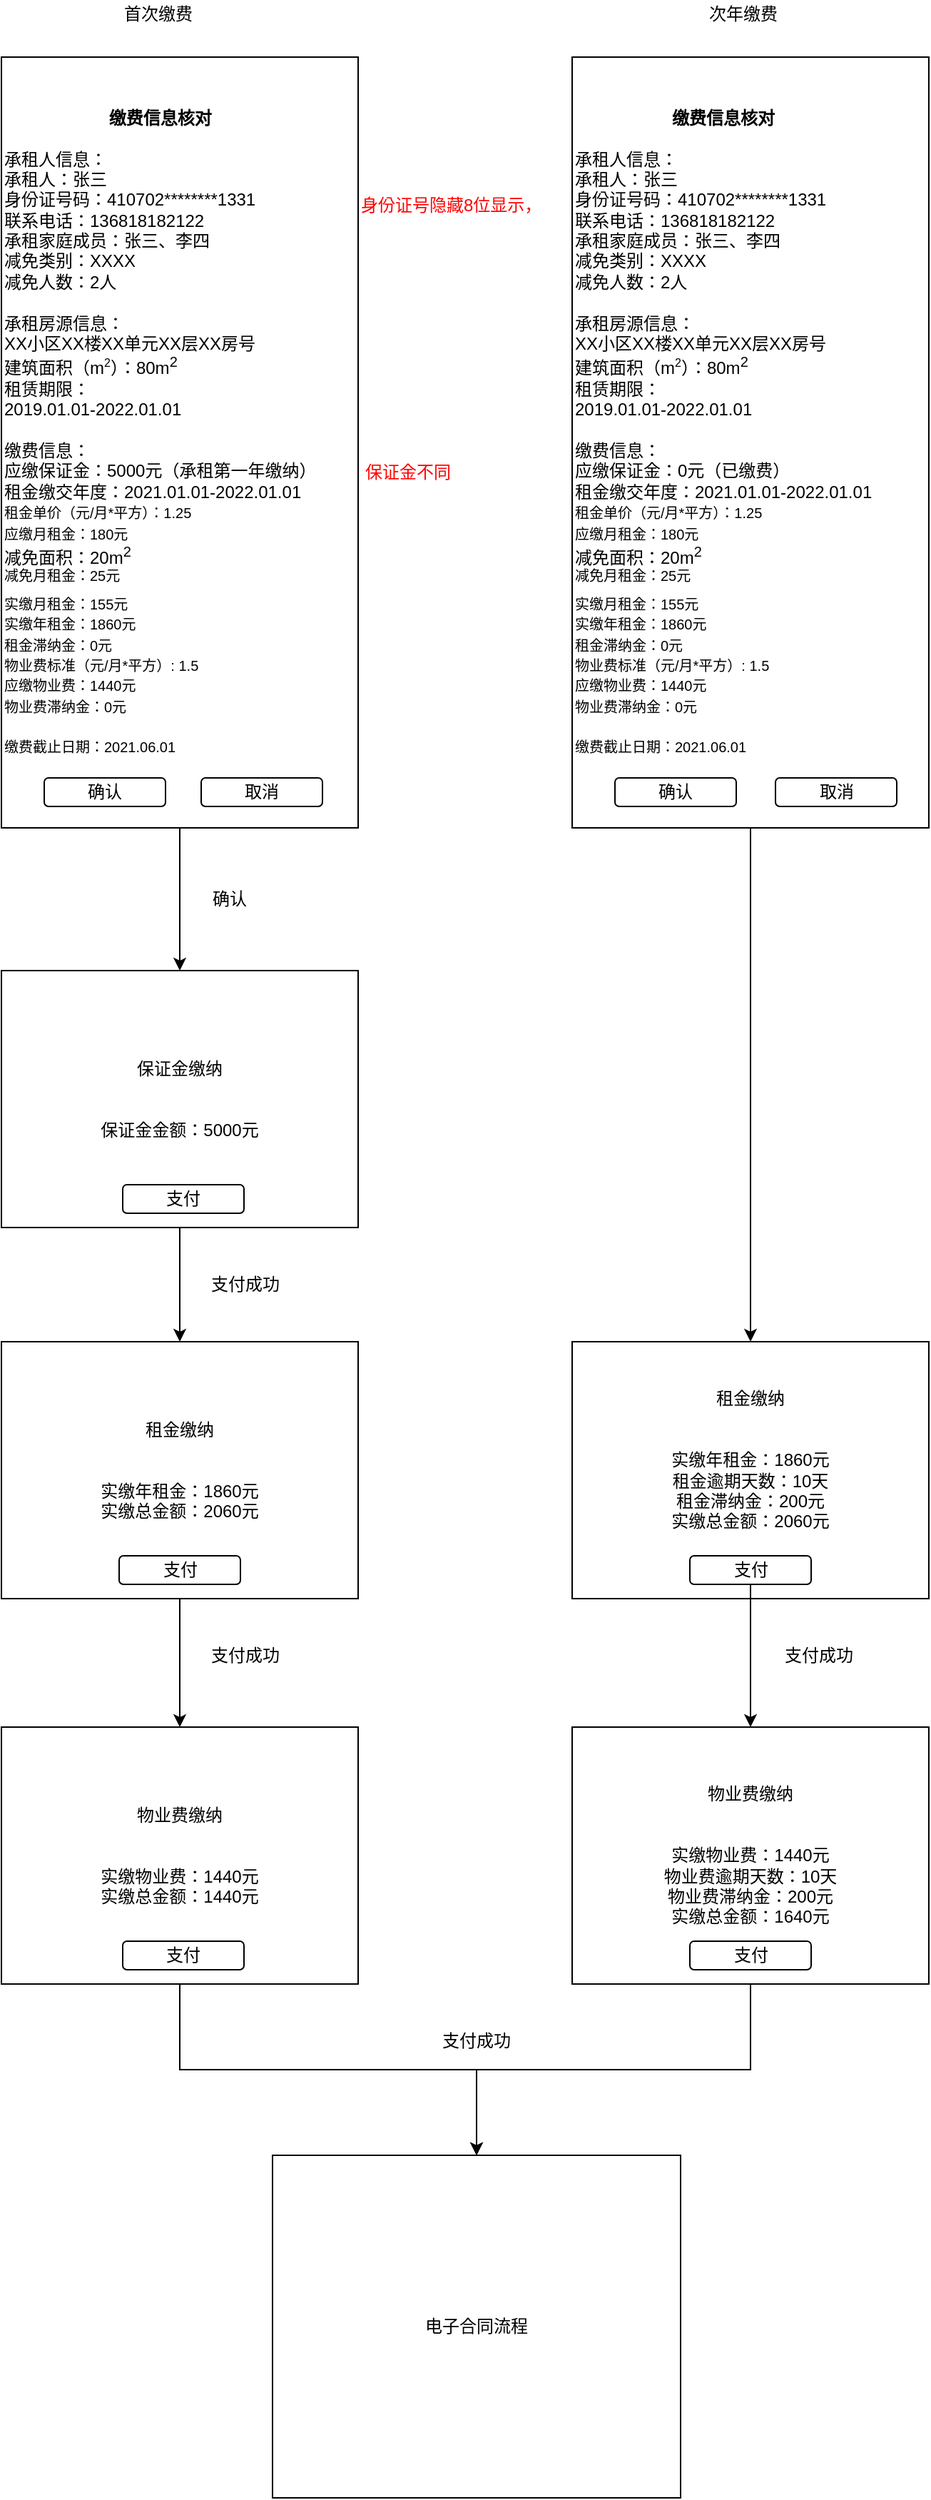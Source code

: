 <mxfile version="14.6.12" type="github">
  <diagram id="SXcjKoBFVdFMy-o0M5Em" name="Page-1">
    <mxGraphModel dx="1186" dy="740" grid="1" gridSize="10" guides="1" tooltips="1" connect="1" arrows="1" fold="1" page="1" pageScale="1" pageWidth="827" pageHeight="1169" math="0" shadow="0">
      <root>
        <mxCell id="0" />
        <mxCell id="1" parent="0" />
        <mxCell id="PC2PQDanWNCWB4JbsfnV-12" style="edgeStyle=orthogonalEdgeStyle;rounded=0;orthogonalLoop=1;jettySize=auto;html=1;exitX=0.5;exitY=1;exitDx=0;exitDy=0;" parent="1" source="PC2PQDanWNCWB4JbsfnV-1" edge="1" target="PC2PQDanWNCWB4JbsfnV-14">
          <mxGeometry relative="1" as="geometry">
            <mxPoint x="400" y="690" as="targetPoint" />
          </mxGeometry>
        </mxCell>
        <mxCell id="PC2PQDanWNCWB4JbsfnV-1" value="&lt;div style=&quot;text-align: center&quot;&gt;&lt;span&gt;&lt;b&gt;缴费信息核对&lt;/b&gt;&lt;/span&gt;&lt;/div&gt;&lt;br&gt;承租人信息：&lt;br&gt;承租人：张三&lt;br&gt;身份证号码：410702********1331&lt;br&gt;&lt;div&gt;联系电话：136818182122&lt;/div&gt;&lt;div&gt;承租家庭成员：张三、李四&lt;/div&gt;&lt;div&gt;减免类别：XXXX&lt;/div&gt;&lt;div&gt;减免人数：2人&lt;/div&gt;&lt;div&gt;&lt;br&gt;&lt;/div&gt;&lt;div&gt;承租房源信息：&lt;/div&gt;&lt;div&gt;XX小区XX楼XX单元XX层XX房号&lt;/div&gt;&lt;div&gt;建筑面积（m&lt;sup&gt;&lt;font style=&quot;font-size: 8px&quot;&gt;2&lt;/font&gt;&lt;/sup&gt;）：80m&lt;sup&gt;2&lt;/sup&gt;&lt;/div&gt;&lt;div&gt;租赁期限：&lt;/div&gt;&lt;div&gt;2019.01.01-2022.01.01&lt;/div&gt;&lt;div&gt;&lt;br&gt;&lt;/div&gt;&lt;div&gt;缴费信息：&lt;/div&gt;&lt;div&gt;应缴保证金：5000元（承租第一年缴纳）&lt;/div&gt;&lt;div&gt;租金缴交年度：2021.01.01-2022.01.01&lt;/div&gt;&lt;div&gt;&lt;span style=&quot;font-size: 10px&quot;&gt;租金单价（元/月*平方）：1.25&lt;/span&gt;&lt;/div&gt;&lt;div&gt;&lt;span style=&quot;font-size: 10px&quot;&gt;应缴月租金：180元&lt;/span&gt;&lt;/div&gt;&lt;div&gt;减免面积：20m&lt;sup&gt;2&lt;/sup&gt;&lt;/div&gt;&lt;div&gt;&lt;sup&gt;减免月租金：25元&lt;/sup&gt;&lt;/div&gt;&lt;div&gt;&lt;span style=&quot;font-size: 10px&quot;&gt;实缴月租金：155元&lt;/span&gt;&lt;/div&gt;&lt;div&gt;&lt;span style=&quot;font-size: 10px&quot;&gt;实缴年租金：1860元&lt;/span&gt;&lt;/div&gt;&lt;div&gt;&lt;span style=&quot;font-size: 10px&quot;&gt;租金滞纳金：0元&lt;/span&gt;&lt;/div&gt;&lt;div&gt;&lt;span style=&quot;font-size: 10px&quot;&gt;物业费标准（元/月*平方）: 1.5&lt;/span&gt;&lt;/div&gt;&lt;div&gt;&lt;span style=&quot;font-size: 10px&quot;&gt;应缴物业费：1440元&lt;/span&gt;&lt;/div&gt;&lt;div&gt;&lt;span style=&quot;font-size: 10px&quot;&gt;物业费滞纳金：0元&lt;/span&gt;&lt;/div&gt;&lt;div&gt;&lt;span style=&quot;font-size: 10px&quot;&gt;&lt;br&gt;&lt;/span&gt;&lt;/div&gt;&lt;div&gt;&lt;span style=&quot;font-size: 10px&quot;&gt;缴费截止日期：2021.06.01&lt;/span&gt;&lt;/div&gt;&lt;div&gt;&lt;br&gt;&lt;/div&gt;" style="rounded=0;whiteSpace=wrap;html=1;align=left;" parent="1" vertex="1">
          <mxGeometry x="100" y="80" width="250" height="540" as="geometry" />
        </mxCell>
        <mxCell id="PC2PQDanWNCWB4JbsfnV-2" value="&lt;h1&gt;&lt;font style=&quot;font-size: 12px ; font-weight: normal&quot; color=&quot;#ff0000&quot;&gt;身份证号隐藏8位显示，&lt;/font&gt;&lt;/h1&gt;" style="text;html=1;strokeColor=none;fillColor=none;spacing=5;spacingTop=-20;whiteSpace=wrap;overflow=hidden;rounded=0;" parent="1" vertex="1">
          <mxGeometry x="347" y="160" width="190" height="40" as="geometry" />
        </mxCell>
        <mxCell id="PC2PQDanWNCWB4JbsfnV-8" value="首次缴费" style="text;html=1;strokeColor=none;fillColor=none;align=center;verticalAlign=middle;whiteSpace=wrap;rounded=0;" parent="1" vertex="1">
          <mxGeometry x="140" y="40" width="140" height="20" as="geometry" />
        </mxCell>
        <mxCell id="PC2PQDanWNCWB4JbsfnV-10" value="次年缴费" style="text;html=1;strokeColor=none;fillColor=none;align=center;verticalAlign=middle;whiteSpace=wrap;rounded=0;" parent="1" vertex="1">
          <mxGeometry x="550" y="40" width="140" height="20" as="geometry" />
        </mxCell>
        <mxCell id="cfQISFHKaqoTKypXr1KS-15" style="edgeStyle=orthogonalEdgeStyle;rounded=0;orthogonalLoop=1;jettySize=auto;html=1;exitX=0.5;exitY=1;exitDx=0;exitDy=0;entryX=0.5;entryY=0;entryDx=0;entryDy=0;" edge="1" parent="1" source="PC2PQDanWNCWB4JbsfnV-14" target="cfQISFHKaqoTKypXr1KS-11">
          <mxGeometry relative="1" as="geometry" />
        </mxCell>
        <mxCell id="PC2PQDanWNCWB4JbsfnV-14" value="保证金缴纳&lt;br&gt;&lt;br&gt;&lt;br&gt;保证金金额：5000元" style="rounded=0;whiteSpace=wrap;html=1;" parent="1" vertex="1">
          <mxGeometry x="100" y="720" width="250" height="180" as="geometry" />
        </mxCell>
        <mxCell id="PC2PQDanWNCWB4JbsfnV-15" value="&lt;h1&gt;&lt;font color=&quot;#ff0000&quot;&gt;&lt;span style=&quot;font-size: 12px ; font-weight: 400&quot;&gt;保证金不同&lt;/span&gt;&lt;/font&gt;&lt;/h1&gt;" style="text;html=1;strokeColor=none;fillColor=none;spacing=5;spacingTop=-20;whiteSpace=wrap;overflow=hidden;rounded=0;" parent="1" vertex="1">
          <mxGeometry x="350" y="347" width="190" height="40" as="geometry" />
        </mxCell>
        <mxCell id="cfQISFHKaqoTKypXr1KS-3" value="确认" style="text;html=1;strokeColor=none;fillColor=none;align=center;verticalAlign=middle;whiteSpace=wrap;rounded=0;" vertex="1" parent="1">
          <mxGeometry x="240" y="660" width="40" height="20" as="geometry" />
        </mxCell>
        <mxCell id="cfQISFHKaqoTKypXr1KS-4" value="支付" style="rounded=1;whiteSpace=wrap;html=1;" vertex="1" parent="1">
          <mxGeometry x="185" y="870" width="85" height="20" as="geometry" />
        </mxCell>
        <mxCell id="cfQISFHKaqoTKypXr1KS-16" style="edgeStyle=orthogonalEdgeStyle;rounded=0;orthogonalLoop=1;jettySize=auto;html=1;exitX=0.5;exitY=1;exitDx=0;exitDy=0;entryX=0.5;entryY=0;entryDx=0;entryDy=0;" edge="1" parent="1" source="cfQISFHKaqoTKypXr1KS-6" target="cfQISFHKaqoTKypXr1KS-12">
          <mxGeometry relative="1" as="geometry" />
        </mxCell>
        <mxCell id="cfQISFHKaqoTKypXr1KS-6" value="&lt;div style=&quot;text-align: center&quot;&gt;&lt;span&gt;&lt;b&gt;缴费信息核对&lt;/b&gt;&lt;/span&gt;&lt;/div&gt;&lt;br&gt;承租人信息：&lt;br&gt;承租人：张三&lt;br&gt;身份证号码：410702********1331&lt;br&gt;&lt;div&gt;联系电话：136818182122&lt;/div&gt;&lt;div&gt;承租家庭成员：张三、李四&lt;/div&gt;&lt;div&gt;减免类别：XXXX&lt;/div&gt;&lt;div&gt;减免人数：2人&lt;/div&gt;&lt;div&gt;&lt;br&gt;&lt;/div&gt;&lt;div&gt;承租房源信息：&lt;/div&gt;&lt;div&gt;XX小区XX楼XX单元XX层XX房号&lt;/div&gt;&lt;div&gt;建筑面积（m&lt;sup&gt;&lt;font style=&quot;font-size: 8px&quot;&gt;2&lt;/font&gt;&lt;/sup&gt;）：80m&lt;sup&gt;2&lt;/sup&gt;&lt;/div&gt;&lt;div&gt;租赁期限：&lt;/div&gt;&lt;div&gt;2019.01.01-2022.01.01&lt;/div&gt;&lt;div&gt;&lt;br&gt;&lt;/div&gt;&lt;div&gt;缴费信息：&lt;/div&gt;&lt;div&gt;应缴保证金：0元（已缴费）&lt;/div&gt;&lt;div&gt;租金缴交年度：2021.01.01-2022.01.01&lt;/div&gt;&lt;div&gt;&lt;span style=&quot;font-size: 10px&quot;&gt;租金单价（元/月*平方）：1.25&lt;/span&gt;&lt;/div&gt;&lt;div&gt;&lt;span style=&quot;font-size: 10px&quot;&gt;应缴月租金：180元&lt;/span&gt;&lt;/div&gt;&lt;div&gt;减免面积：20m&lt;sup&gt;2&lt;/sup&gt;&lt;/div&gt;&lt;div&gt;&lt;sup&gt;减免月租金：25元&lt;/sup&gt;&lt;/div&gt;&lt;div&gt;&lt;span style=&quot;font-size: 10px&quot;&gt;实缴月租金：155元&lt;/span&gt;&lt;/div&gt;&lt;div&gt;&lt;span style=&quot;font-size: 10px&quot;&gt;实缴年租金：1860元&lt;/span&gt;&lt;/div&gt;&lt;div&gt;&lt;span style=&quot;font-size: 10px&quot;&gt;租金滞纳金：0元&lt;/span&gt;&lt;/div&gt;&lt;div&gt;&lt;span style=&quot;font-size: 10px&quot;&gt;物业费标准（元/月*平方）: 1.5&lt;/span&gt;&lt;/div&gt;&lt;div&gt;&lt;span style=&quot;font-size: 10px&quot;&gt;应缴物业费：1440元&lt;/span&gt;&lt;/div&gt;&lt;div&gt;&lt;span style=&quot;font-size: 10px&quot;&gt;物业费滞纳金：0元&lt;/span&gt;&lt;/div&gt;&lt;div&gt;&lt;span style=&quot;font-size: 10px&quot;&gt;&lt;br&gt;&lt;/span&gt;&lt;/div&gt;&lt;div&gt;&lt;span style=&quot;font-size: 10px&quot;&gt;缴费截止日期：2021.06.01&lt;/span&gt;&lt;/div&gt;&lt;div&gt;&lt;br&gt;&lt;/div&gt;" style="rounded=0;whiteSpace=wrap;html=1;align=left;" vertex="1" parent="1">
          <mxGeometry x="500" y="80" width="250" height="540" as="geometry" />
        </mxCell>
        <mxCell id="cfQISFHKaqoTKypXr1KS-7" value="确认" style="rounded=1;whiteSpace=wrap;html=1;" vertex="1" parent="1">
          <mxGeometry x="130" y="585" width="85" height="20" as="geometry" />
        </mxCell>
        <mxCell id="cfQISFHKaqoTKypXr1KS-8" value="取消" style="rounded=1;whiteSpace=wrap;html=1;" vertex="1" parent="1">
          <mxGeometry x="240" y="585" width="85" height="20" as="geometry" />
        </mxCell>
        <mxCell id="cfQISFHKaqoTKypXr1KS-9" value="确认" style="rounded=1;whiteSpace=wrap;html=1;" vertex="1" parent="1">
          <mxGeometry x="530" y="585" width="85" height="20" as="geometry" />
        </mxCell>
        <mxCell id="cfQISFHKaqoTKypXr1KS-10" value="取消" style="rounded=1;whiteSpace=wrap;html=1;" vertex="1" parent="1">
          <mxGeometry x="642.5" y="585" width="85" height="20" as="geometry" />
        </mxCell>
        <mxCell id="cfQISFHKaqoTKypXr1KS-19" style="edgeStyle=orthogonalEdgeStyle;rounded=0;orthogonalLoop=1;jettySize=auto;html=1;exitX=0.5;exitY=1;exitDx=0;exitDy=0;entryX=0.5;entryY=0;entryDx=0;entryDy=0;" edge="1" parent="1" source="cfQISFHKaqoTKypXr1KS-11" target="cfQISFHKaqoTKypXr1KS-18">
          <mxGeometry relative="1" as="geometry" />
        </mxCell>
        <mxCell id="cfQISFHKaqoTKypXr1KS-11" value="租金缴纳&lt;br&gt;&lt;br&gt;&lt;br&gt;实缴年租金：1860元&lt;br&gt;实缴总金额：2060元" style="rounded=0;whiteSpace=wrap;html=1;" vertex="1" parent="1">
          <mxGeometry x="100" y="980" width="250" height="180" as="geometry" />
        </mxCell>
        <mxCell id="cfQISFHKaqoTKypXr1KS-12" value="租金缴纳&lt;br&gt;&lt;br&gt;&lt;br&gt;实缴年租金：1860元&lt;br&gt;租金逾期天数：10天&lt;br&gt;租金滞纳金：200元&lt;br&gt;实缴总金额：2060元&lt;br&gt;&lt;br&gt;" style="rounded=0;whiteSpace=wrap;html=1;" vertex="1" parent="1">
          <mxGeometry x="500" y="980" width="250" height="180" as="geometry" />
        </mxCell>
        <mxCell id="cfQISFHKaqoTKypXr1KS-26" style="edgeStyle=orthogonalEdgeStyle;rounded=0;orthogonalLoop=1;jettySize=auto;html=1;entryX=0.5;entryY=0;entryDx=0;entryDy=0;" edge="1" parent="1" source="cfQISFHKaqoTKypXr1KS-13" target="cfQISFHKaqoTKypXr1KS-24">
          <mxGeometry relative="1" as="geometry" />
        </mxCell>
        <mxCell id="cfQISFHKaqoTKypXr1KS-13" value="支付" style="rounded=1;whiteSpace=wrap;html=1;" vertex="1" parent="1">
          <mxGeometry x="582.5" y="1130" width="85" height="20" as="geometry" />
        </mxCell>
        <mxCell id="cfQISFHKaqoTKypXr1KS-14" value="支付" style="rounded=1;whiteSpace=wrap;html=1;" vertex="1" parent="1">
          <mxGeometry x="182.5" y="1130" width="85" height="20" as="geometry" />
        </mxCell>
        <mxCell id="cfQISFHKaqoTKypXr1KS-17" value="支付成功" style="text;html=1;strokeColor=none;fillColor=none;align=center;verticalAlign=middle;whiteSpace=wrap;rounded=0;" vertex="1" parent="1">
          <mxGeometry x="241" y="930" width="60" height="20" as="geometry" />
        </mxCell>
        <mxCell id="cfQISFHKaqoTKypXr1KS-29" style="edgeStyle=orthogonalEdgeStyle;rounded=0;orthogonalLoop=1;jettySize=auto;html=1;exitX=0.5;exitY=1;exitDx=0;exitDy=0;entryX=0.5;entryY=0;entryDx=0;entryDy=0;" edge="1" parent="1" source="cfQISFHKaqoTKypXr1KS-18" target="cfQISFHKaqoTKypXr1KS-28">
          <mxGeometry relative="1" as="geometry" />
        </mxCell>
        <mxCell id="cfQISFHKaqoTKypXr1KS-18" value="物业费缴纳&lt;br&gt;&lt;br&gt;&lt;br&gt;实缴物业费：1440元&lt;br&gt;实缴总金额：1440元" style="rounded=0;whiteSpace=wrap;html=1;" vertex="1" parent="1">
          <mxGeometry x="100" y="1250" width="250" height="180" as="geometry" />
        </mxCell>
        <mxCell id="cfQISFHKaqoTKypXr1KS-20" value="支付成功" style="text;html=1;strokeColor=none;fillColor=none;align=center;verticalAlign=middle;whiteSpace=wrap;rounded=0;" vertex="1" parent="1">
          <mxGeometry x="241" y="1190" width="60" height="20" as="geometry" />
        </mxCell>
        <mxCell id="cfQISFHKaqoTKypXr1KS-23" value="支付" style="rounded=1;whiteSpace=wrap;html=1;" vertex="1" parent="1">
          <mxGeometry x="185" y="1400" width="85" height="20" as="geometry" />
        </mxCell>
        <mxCell id="cfQISFHKaqoTKypXr1KS-30" style="edgeStyle=orthogonalEdgeStyle;rounded=0;orthogonalLoop=1;jettySize=auto;html=1;exitX=0.5;exitY=1;exitDx=0;exitDy=0;" edge="1" parent="1" source="cfQISFHKaqoTKypXr1KS-24" target="cfQISFHKaqoTKypXr1KS-28">
          <mxGeometry relative="1" as="geometry" />
        </mxCell>
        <mxCell id="cfQISFHKaqoTKypXr1KS-24" value="物业费缴纳&lt;br&gt;&lt;br&gt;&lt;br&gt;实缴物业费：1440元&lt;br&gt;物业费逾期天数：10天&lt;br&gt;物业费滞纳金：200元&lt;br&gt;实缴总金额：1640元&lt;br&gt;" style="rounded=0;whiteSpace=wrap;html=1;" vertex="1" parent="1">
          <mxGeometry x="500" y="1250" width="250" height="180" as="geometry" />
        </mxCell>
        <mxCell id="cfQISFHKaqoTKypXr1KS-25" value="支付" style="rounded=1;whiteSpace=wrap;html=1;" vertex="1" parent="1">
          <mxGeometry x="582.5" y="1400" width="85" height="20" as="geometry" />
        </mxCell>
        <mxCell id="cfQISFHKaqoTKypXr1KS-27" value="支付成功" style="text;html=1;strokeColor=none;fillColor=none;align=center;verticalAlign=middle;whiteSpace=wrap;rounded=0;" vertex="1" parent="1">
          <mxGeometry x="642.5" y="1190" width="60" height="20" as="geometry" />
        </mxCell>
        <mxCell id="cfQISFHKaqoTKypXr1KS-28" value="电子合同流程" style="rounded=0;whiteSpace=wrap;html=1;align=center;" vertex="1" parent="1">
          <mxGeometry x="290" y="1550" width="286" height="240" as="geometry" />
        </mxCell>
        <mxCell id="cfQISFHKaqoTKypXr1KS-31" value="支付成功" style="text;html=1;strokeColor=none;fillColor=none;align=center;verticalAlign=middle;whiteSpace=wrap;rounded=0;" vertex="1" parent="1">
          <mxGeometry x="403" y="1460" width="60" height="20" as="geometry" />
        </mxCell>
      </root>
    </mxGraphModel>
  </diagram>
</mxfile>
